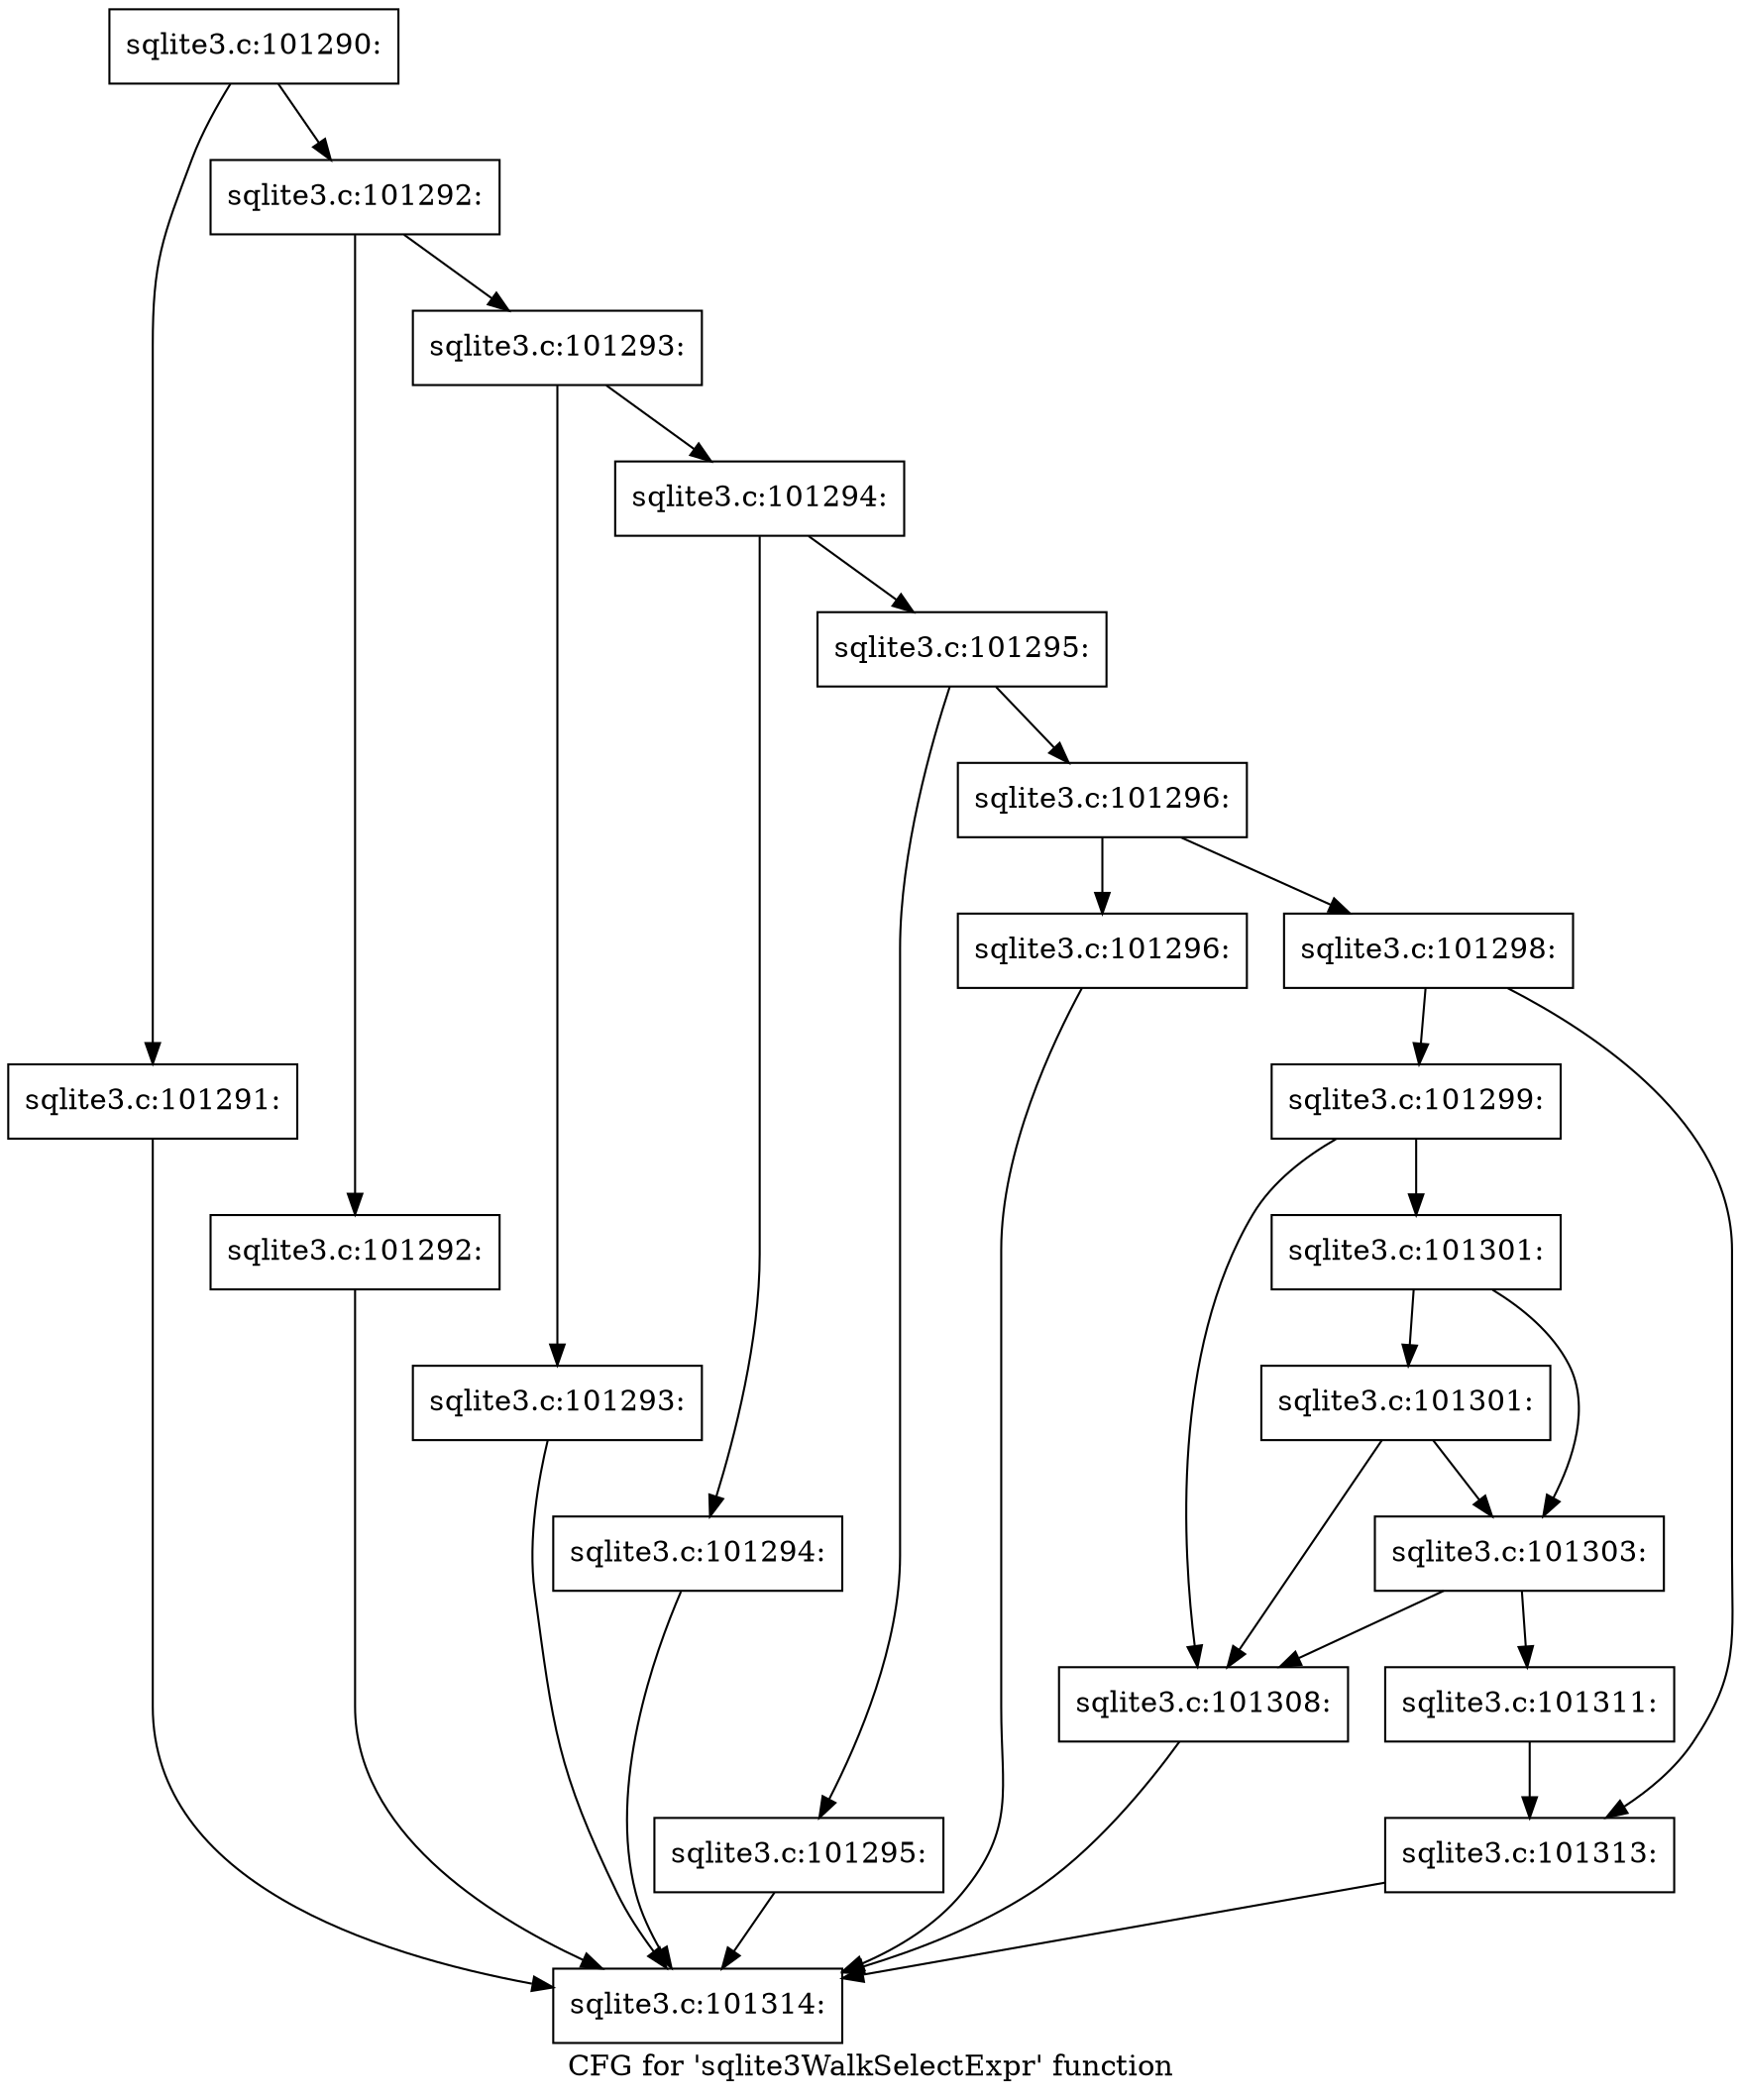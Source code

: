 digraph "CFG for 'sqlite3WalkSelectExpr' function" {
	label="CFG for 'sqlite3WalkSelectExpr' function";

	Node0x55c0f8b55bd0 [shape=record,label="{sqlite3.c:101290:}"];
	Node0x55c0f8b55bd0 -> Node0x55c0f8b53470;
	Node0x55c0f8b55bd0 -> Node0x55c0f8b573d0;
	Node0x55c0f8b53470 [shape=record,label="{sqlite3.c:101291:}"];
	Node0x55c0f8b53470 -> Node0x55c0f8b536b0;
	Node0x55c0f8b573d0 [shape=record,label="{sqlite3.c:101292:}"];
	Node0x55c0f8b573d0 -> Node0x55c0f8b58420;
	Node0x55c0f8b573d0 -> Node0x55c0f8b58470;
	Node0x55c0f8b58420 [shape=record,label="{sqlite3.c:101292:}"];
	Node0x55c0f8b58420 -> Node0x55c0f8b536b0;
	Node0x55c0f8b58470 [shape=record,label="{sqlite3.c:101293:}"];
	Node0x55c0f8b58470 -> Node0x55c0f8b58bf0;
	Node0x55c0f8b58470 -> Node0x55c0f8b58c40;
	Node0x55c0f8b58bf0 [shape=record,label="{sqlite3.c:101293:}"];
	Node0x55c0f8b58bf0 -> Node0x55c0f8b536b0;
	Node0x55c0f8b58c40 [shape=record,label="{sqlite3.c:101294:}"];
	Node0x55c0f8b58c40 -> Node0x55c0f8b593c0;
	Node0x55c0f8b58c40 -> Node0x55c0f8b59410;
	Node0x55c0f8b593c0 [shape=record,label="{sqlite3.c:101294:}"];
	Node0x55c0f8b593c0 -> Node0x55c0f8b536b0;
	Node0x55c0f8b59410 [shape=record,label="{sqlite3.c:101295:}"];
	Node0x55c0f8b59410 -> Node0x55c0f8b59b90;
	Node0x55c0f8b59410 -> Node0x55c0f8b59be0;
	Node0x55c0f8b59b90 [shape=record,label="{sqlite3.c:101295:}"];
	Node0x55c0f8b59b90 -> Node0x55c0f8b536b0;
	Node0x55c0f8b59be0 [shape=record,label="{sqlite3.c:101296:}"];
	Node0x55c0f8b59be0 -> Node0x55c0f8b5a360;
	Node0x55c0f8b59be0 -> Node0x55c0f8b5a3b0;
	Node0x55c0f8b5a360 [shape=record,label="{sqlite3.c:101296:}"];
	Node0x55c0f8b5a360 -> Node0x55c0f8b536b0;
	Node0x55c0f8b5a3b0 [shape=record,label="{sqlite3.c:101298:}"];
	Node0x55c0f8b5a3b0 -> Node0x55c0f8b5ab30;
	Node0x55c0f8b5a3b0 -> Node0x55c0f8b5ab80;
	Node0x55c0f8b5ab30 [shape=record,label="{sqlite3.c:101299:}"];
	Node0x55c0f8b5ab30 -> Node0x55c0f8b5b310;
	Node0x55c0f8b5ab30 -> Node0x55c0f8b5b430;
	Node0x55c0f8b5b430 [shape=record,label="{sqlite3.c:101301:}"];
	Node0x55c0f8b5b430 -> Node0x55c0f5eddd40;
	Node0x55c0f8b5b430 -> Node0x55c0f8b5b3b0;
	Node0x55c0f5eddd40 [shape=record,label="{sqlite3.c:101301:}"];
	Node0x55c0f5eddd40 -> Node0x55c0f8b5b310;
	Node0x55c0f5eddd40 -> Node0x55c0f8b5b3b0;
	Node0x55c0f8b5b3b0 [shape=record,label="{sqlite3.c:101303:}"];
	Node0x55c0f8b5b3b0 -> Node0x55c0f8b5b310;
	Node0x55c0f8b5b3b0 -> Node0x55c0f8b5b360;
	Node0x55c0f8b5b310 [shape=record,label="{sqlite3.c:101308:}"];
	Node0x55c0f8b5b310 -> Node0x55c0f8b536b0;
	Node0x55c0f8b5b360 [shape=record,label="{sqlite3.c:101311:}"];
	Node0x55c0f8b5b360 -> Node0x55c0f8b5ab80;
	Node0x55c0f8b5ab80 [shape=record,label="{sqlite3.c:101313:}"];
	Node0x55c0f8b5ab80 -> Node0x55c0f8b536b0;
	Node0x55c0f8b536b0 [shape=record,label="{sqlite3.c:101314:}"];
}
